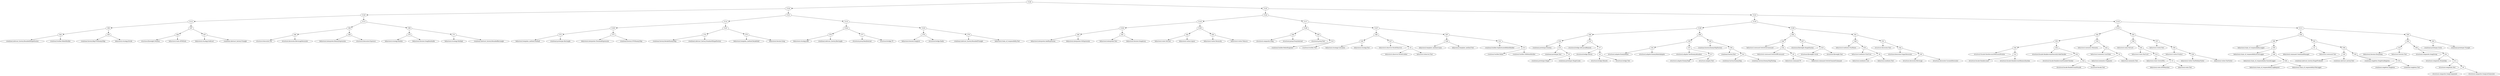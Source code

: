 digraph "Dendrogram" {

"C126" -> "C124"
"C126" -> "C125"
"C125" -> "C122"
"C125" -> "C123"
"C123" -> "C118"
"C123" -> "C119"
"C119" -> "C110"
"C119" -> "C111"
"C111" -> "C94"
"C111" -> "C95"
"C95" -> "C62"
"C95" -> "C63"
"C63" -> "creational.prototype.Circle"
"C63" -> "creational.prototype.Triangle"

"C62" -> "C19"
"C62" -> "C58"
"C58" -> "structural.composite.SongGroup"
"C58" -> "C41"
"C41" -> "structural.composite.DiscJockey"
"C41" -> "C11"
"C11" -> "structural.composite.Test"
"C11" -> "C6"
"C6" -> "structural.composite.SongComponent"
"C6" -> "structural.composite.SongListGenerator"

"C19" -> "behavioral.iterator.DiscJockey"
"C19" -> "behavioral.iterator.Test"

"C94" -> "C60"
"C94" -> "C61"
"C61" -> "C1"
"C61" -> "C59"
"C59" -> "C30"
"C59" -> "C39"
"C39" -> "creational.singleton.SingletonRegistry"
"C39" -> "C16"
"C16" -> "creational.singleton.Singleton"
"C16" -> "creational.singleton.Test"

"C30" -> "creational.abstract_factory.ShapeProducer"
"C30" -> "creational.abstract_factory.Test"

"C1" -> "behavioral.command.CommandManager"
"C1" -> "behavioral.command.Test"

"C60" -> "behavioral.chain_of_responsibility.Logger"
"C60" -> "C55"
"C55" -> "behavioral.chain_of_responsibility.ErrorLogger"
"C55" -> "C48"
"C48" -> "behavioral.chain_of_responsibility.ConsoleLogger"
"C48" -> "C26"
"C26" -> "behavioral.chain_of_responsibility.LogRequest"
"C26" -> "behavioral.chain_of_responsibility.FileLogger"

"C110" -> "C92"
"C110" -> "C93"
"C93" -> "C56"
"C93" -> "C57"
"C57" -> "behavioral.visitor.Test"
"C57" -> "C50"
"C50" -> "behavioral.visitor.Product"
"C50" -> "C29"
"C29" -> "behavioral.visitor.TaxHolidayVisitor"
"C29" -> "behavioral.visitor.TaxVisitor"

"C56" -> "behavioral.state.NoCard"
"C56" -> "C40"
"C40" -> "behavioral.state.HasCard"
"C40" -> "C14"
"C14" -> "behavioral.state.CorrectPin"
"C14" -> "C3"
"C3" -> "behavioral.state.ATMMachine"
"C3" -> "behavioral.state.Test"

"C92" -> "C53"
"C92" -> "C54"
"C54" -> "behavioral.memento.Memento"
"C54" -> "C24"
"C24" -> "behavioral.memento.CareTaker"
"C24" -> "C2"
"C2" -> "behavioral.memento.Originator"
"C2" -> "behavioral.memento.Test"

"C53" -> "C44"
"C53" -> "C52"
"C52" -> "structural.facade.BankAccountSecurityCodeChecker"
"C52" -> "C43"
"C43" -> "structural.facade.BankAccountNumberChecker"
"C43" -> "C22"
"C22" -> "structural.facade.BankAccountFacade"
"C22" -> "structural.facade.Test"

"C44" -> "structural.facade.BankAccountWelcomeWindow"
"C44" -> "C12"
"C12" -> "structural.facade.BankAccount"
"C12" -> "structural.facade.BankAccountBalanceSystem"

"C118" -> "C108"
"C118" -> "C109"
"C109" -> "C90"
"C109" -> "C91"
"C91" -> "C49"
"C91" -> "C51"
"C51" -> "structural.decorator.Test"
"C51" -> "C42"
"C42" -> "structural.decorator.SugarDecorator"
"C42" -> "C25"
"C25" -> "structural.decorator.Beverage"
"C25" -> "structural.decorator.CaramelDecorator"

"C49" -> "behavioral.mediator.ChatRoom"
"C49" -> "C35"
"C35" -> "behavioral.mediator.ChatUser"
"C35" -> "C8"
"C8" -> "behavioral.mediator.User"
"C8" -> "behavioral.mediator.Test"

"C90" -> "C46"
"C90" -> "C47"
"C47" -> "structural.flyweight.ShapeFactory"
"C47" -> "C23"
"C23" -> "structural.flyweight.Circle"
"C23" -> "structural.flyweight.Test"

"C46" -> "behavioral.command.SwitchOnCommand"
"C46" -> "C34"
"C34" -> "behavioral.command.SwitchOffCommand"
"C34" -> "C9"
"C9" -> "behavioral.command.TV"
"C9" -> "behavioral.command.SwitchChannelCommand"

"C108" -> "C88"
"C108" -> "C89"
"C89" -> "C38"
"C89" -> "C45"
"C45" -> "creational.factory.EnemyShipFactory"
"C45" -> "C36"
"C36" -> "creational.factory.Test"
"C36" -> "C21"
"C21" -> "creational.factory.EnemyShip"
"C21" -> "creational.factory.EnemyShipTesting"

"C38" -> "C18"
"C38" -> "C37"
"C37" -> "structural.adapter.TestEnemyAttackers"
"C37" -> "C17"
"C17" -> "structural.adapter.EnemyTank"
"C17" -> "structural.adapter.Test"

"C18" -> "structural.adapter.EnemyRobot"
"C18" -> "structural.adapter.EnemyRobotAdapter"

"C88" -> "C32"
"C88" -> "C33"
"C33" -> "structural.bridge.AdvancedRemote"
"C33" -> "C7"
"C7" -> "structural.bridge.Device"
"C7" -> "C0"
"C0" -> "structural.bridge.Remote"
"C0" -> "structural.bridge.Test"

"C32" -> "creational.prototype.Position"
"C32" -> "C15"
"C15" -> "creational.prototype.Test"
"C15" -> "C5"
"C5" -> "creational.prototype.Shape"
"C5" -> "creational.prototype.ShapeCache"

"C122" -> "C116"
"C122" -> "C117"
"C117" -> "C106"
"C117" -> "C107"
"C107" -> "C86"
"C107" -> "C87"
"C87" -> "C28"
"C87" -> "C31"
"C31" -> "creational.builder.SophisticatedRobotBuilder"
"C31" -> "C13"
"C13" -> "creational.builder.Robot"
"C13" -> "creational.builder.OldRobotBuilder"

"C28" -> "behavioral.template_method.Game"
"C28" -> "behavioral.template_method.Test"

"C86" -> "C20"
"C86" -> "C27"
"C27" -> "behavioral.observer.StockObserver"
"C27" -> "C4"
"C4" -> "behavioral.observer.StockGrabber"
"C4" -> "behavioral.observer.Test"

"C20" -> "behavioral.strategy.Calculator"
"C20" -> "behavioral.strategy.Test"

"C106" -> "C84"
"C106" -> "C85"
"C85" -> "structural.proxy.Test"
"C85" -> "C10"
"C10" -> "creational.builder.RobotEngineer"
"C10" -> "creational.builder.Test"

"C84" -> "structural.composite.Song"
"C84" -> "structural.proxy.ProxyInternet"

"C116" -> "C104"
"C116" -> "C105"
"C105" -> "C82"
"C105" -> "C83"
"C83" -> "behavioral.visitor.Necessity"
"C83" -> "behavioral.visitor.Tobacco"

"C82" -> "behavioral.state.NoCash"
"C82" -> "behavioral.visitor.Liquor"

"C104" -> "C80"
"C104" -> "C81"
"C81" -> "behavioral.interpreter.Test"
"C81" -> "behavioral.iterator.SongArray"

"C80" -> "behavioral.interpreter.AndExpression"
"C80" -> "behavioral.interpreter.OrExpression"

"C124" -> "C120"
"C124" -> "C121"
"C121" -> "C114"
"C121" -> "C115"
"C115" -> "C102"
"C115" -> "C103"
"C103" -> "C78"
"C103" -> "C79"
"C79" -> "creational.abstract_factory.RoundedTriangle"
"C79" -> "behavioral.chain_of_responsibility.Test"

"C78" -> "behavioral.iterator.SongList"
"C78" -> "structural.bridge.Radio"

"C102" -> "C76"
"C102" -> "C77"
"C77" -> "structural.proxy.RealInternet"
"C77" -> "structural.bridge.TV"

"C76" -> "behavioral.strategy.Add"
"C76" -> "creational.abstract_factory.Rectangle"

"C114" -> "C100"
"C114" -> "C101"
"C101" -> "C74"
"C101" -> "C75"
"C75" -> "behavioral.template_method.Basketball"
"C75" -> "behavioral.iterator.Song"

"C74" -> "creational.factory.RocketEnemyShip"
"C74" -> "creational.abstract_factory.StandardShapeFactory"

"C100" -> "C72"
"C100" -> "C73"
"C73" -> "behavioral.interpreter.TerminalExpression"
"C73" -> "creational.factory.UFOEnemyShip"

"C72" -> "behavioral.template_method.Football"
"C72" -> "creational.prototype.Rectangle"

"C120" -> "C112"
"C120" -> "C113"
"C113" -> "C98"
"C113" -> "C99"
"C99" -> "C70"
"C99" -> "C71"
"C71" -> "behavioral.strategy.Multiply"
"C71" -> "creational.abstract_factory.RoundedRectangle"

"C70" -> "behavioral.strategy.Modulo"
"C70" -> "behavioral.iterator.SongHashtable"

"C98" -> "C68"
"C98" -> "C69"
"C69" -> "behavioral.interpreter.BinaryExpression"
"C69" -> "structural.decorator.Espresso"

"C68" -> "structural.decorator.Tea"
"C68" -> "structural.decorator.BeverageDecorator"

"C112" -> "C96"
"C112" -> "C97"
"C97" -> "C66"
"C97" -> "C67"
"C67" -> "behavioral.strategy.Subtract"
"C67" -> "creational.abstract_factory.Triangle"

"C66" -> "structural.flyweight.Position"
"C66" -> "behavioral.state.ATMState"

"C96" -> "C64"
"C96" -> "C65"
"C65" -> "creational.factory.BigUFOEnemyShip"
"C65" -> "behavioral.strategy.Divide"

"C64" -> "creational.abstract_factory.RoundedShapeFactory"
"C64" -> "creational.builder.RobotBuilder"


}
